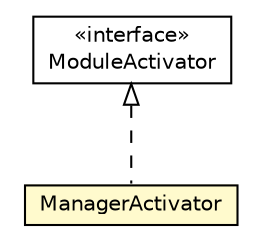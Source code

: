 #!/usr/local/bin/dot
#
# Class diagram 
# Generated by UMLGraph version R5_6-24-gf6e263 (http://www.umlgraph.org/)
#

digraph G {
	edge [fontname="Helvetica",fontsize=10,labelfontname="Helvetica",labelfontsize=10];
	node [fontname="Helvetica",fontsize=10,shape=plaintext];
	nodesep=0.25;
	ranksep=0.5;
	// org.universAAL.middleware.container.ModuleActivator
	c5412281 [label=<<table title="org.universAAL.middleware.container.ModuleActivator" border="0" cellborder="1" cellspacing="0" cellpadding="2" port="p" href="../../../middleware/container/ModuleActivator.html">
		<tr><td><table border="0" cellspacing="0" cellpadding="1">
<tr><td align="center" balign="center"> &#171;interface&#187; </td></tr>
<tr><td align="center" balign="center"> ModuleActivator </td></tr>
		</table></td></tr>
		</table>>, URL="../../../middleware/container/ModuleActivator.html", fontname="Helvetica", fontcolor="black", fontsize=10.0];
	// org.universAAL.security.session.manager.ManagerActivator
	c5414172 [label=<<table title="org.universAAL.security.session.manager.ManagerActivator" border="0" cellborder="1" cellspacing="0" cellpadding="2" port="p" bgcolor="lemonChiffon" href="./ManagerActivator.html">
		<tr><td><table border="0" cellspacing="0" cellpadding="1">
<tr><td align="center" balign="center"> ManagerActivator </td></tr>
		</table></td></tr>
		</table>>, URL="./ManagerActivator.html", fontname="Helvetica", fontcolor="black", fontsize=10.0];
	//org.universAAL.security.session.manager.ManagerActivator implements org.universAAL.middleware.container.ModuleActivator
	c5412281:p -> c5414172:p [dir=back,arrowtail=empty,style=dashed];
}

